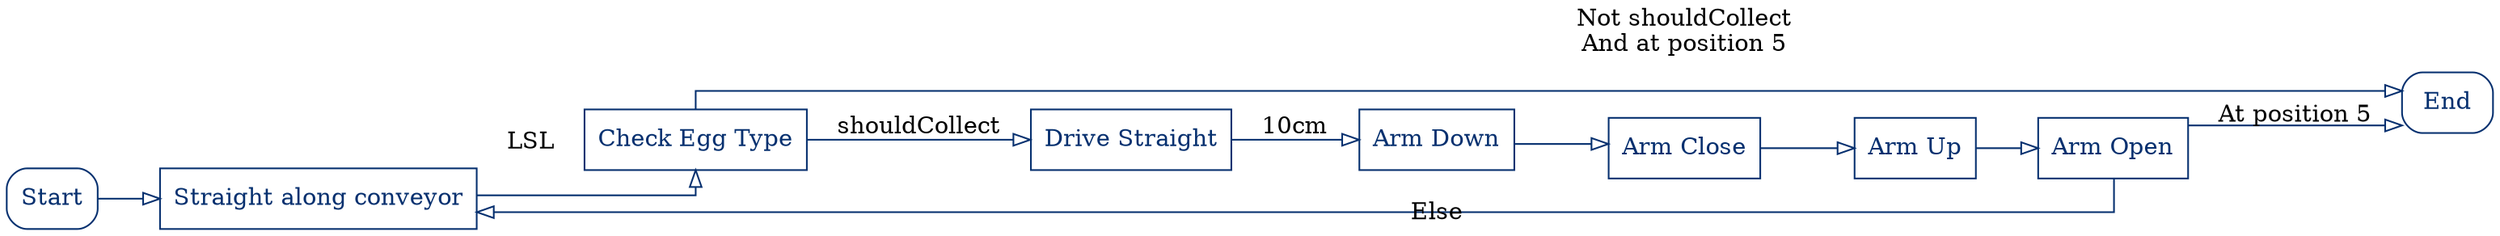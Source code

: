  digraph  RootGraph {
  rankdir=LR;
  splines=ortho;

  edge [color="#06306F", fillcolor="#FFFFFF"];
  subgraph Flowchart {
      node [color="#06306F", fillcolor="#FFFFFF", fontcolor="#06306F", style=filled];
      "Start" [label=Start, shape=box, style=rounded];
      "Straight along conveyor" [label="Straight along conveyor", shape=box];
      "Check Egg Type" [label="Check Egg Type", shape=box];
      "Drive Straight" [label="Drive Straight", shape=box];
      "Arm Down" [label="Arm Down", shape=box];
      "Arm Close" [label="Arm Close", shape=box];
      "Arm Up" [label="Arm Up", shape=box];
      "Arm Open" [label="Arm Open", shape=box];
      "End" [label=End, shape=box, style=rounded];
  }
  "Start"->"Straight along conveyor";
  "Straight along conveyor"->"Check Egg Type" [label=LSL];
  "Check Egg Type"->"Drive Straight" [label=shouldCollect];
  "Drive Straight"->"Arm Down" [label="10cm"];
  "Arm Down"->"Arm Close";
  "Arm Close"->"Arm Up";
  "Arm Up"->"Arm Open";
  "Arm Open"->"Straight along conveyor" [label=Else];
  "Arm Open"->"End" [label="At position 5"];
  "Check Egg Type"->"End" [label="Not shouldCollect\nAnd at position 5"];

  {rank=min; Start}
  {rank=max; End}
}
